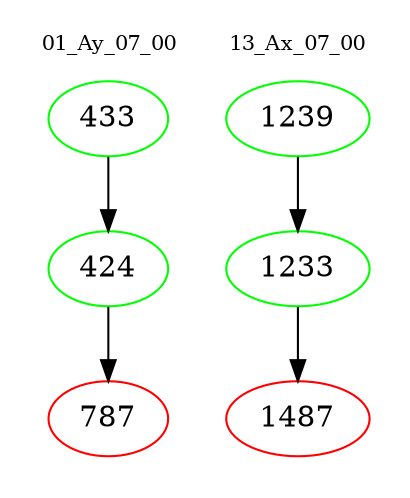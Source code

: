 digraph{
subgraph cluster_0 {
color = white
label = "01_Ay_07_00";
fontsize=10;
T0_433 [label="433", color="green"]
T0_433 -> T0_424 [color="black"]
T0_424 [label="424", color="green"]
T0_424 -> T0_787 [color="black"]
T0_787 [label="787", color="red"]
}
subgraph cluster_1 {
color = white
label = "13_Ax_07_00";
fontsize=10;
T1_1239 [label="1239", color="green"]
T1_1239 -> T1_1233 [color="black"]
T1_1233 [label="1233", color="green"]
T1_1233 -> T1_1487 [color="black"]
T1_1487 [label="1487", color="red"]
}
}
